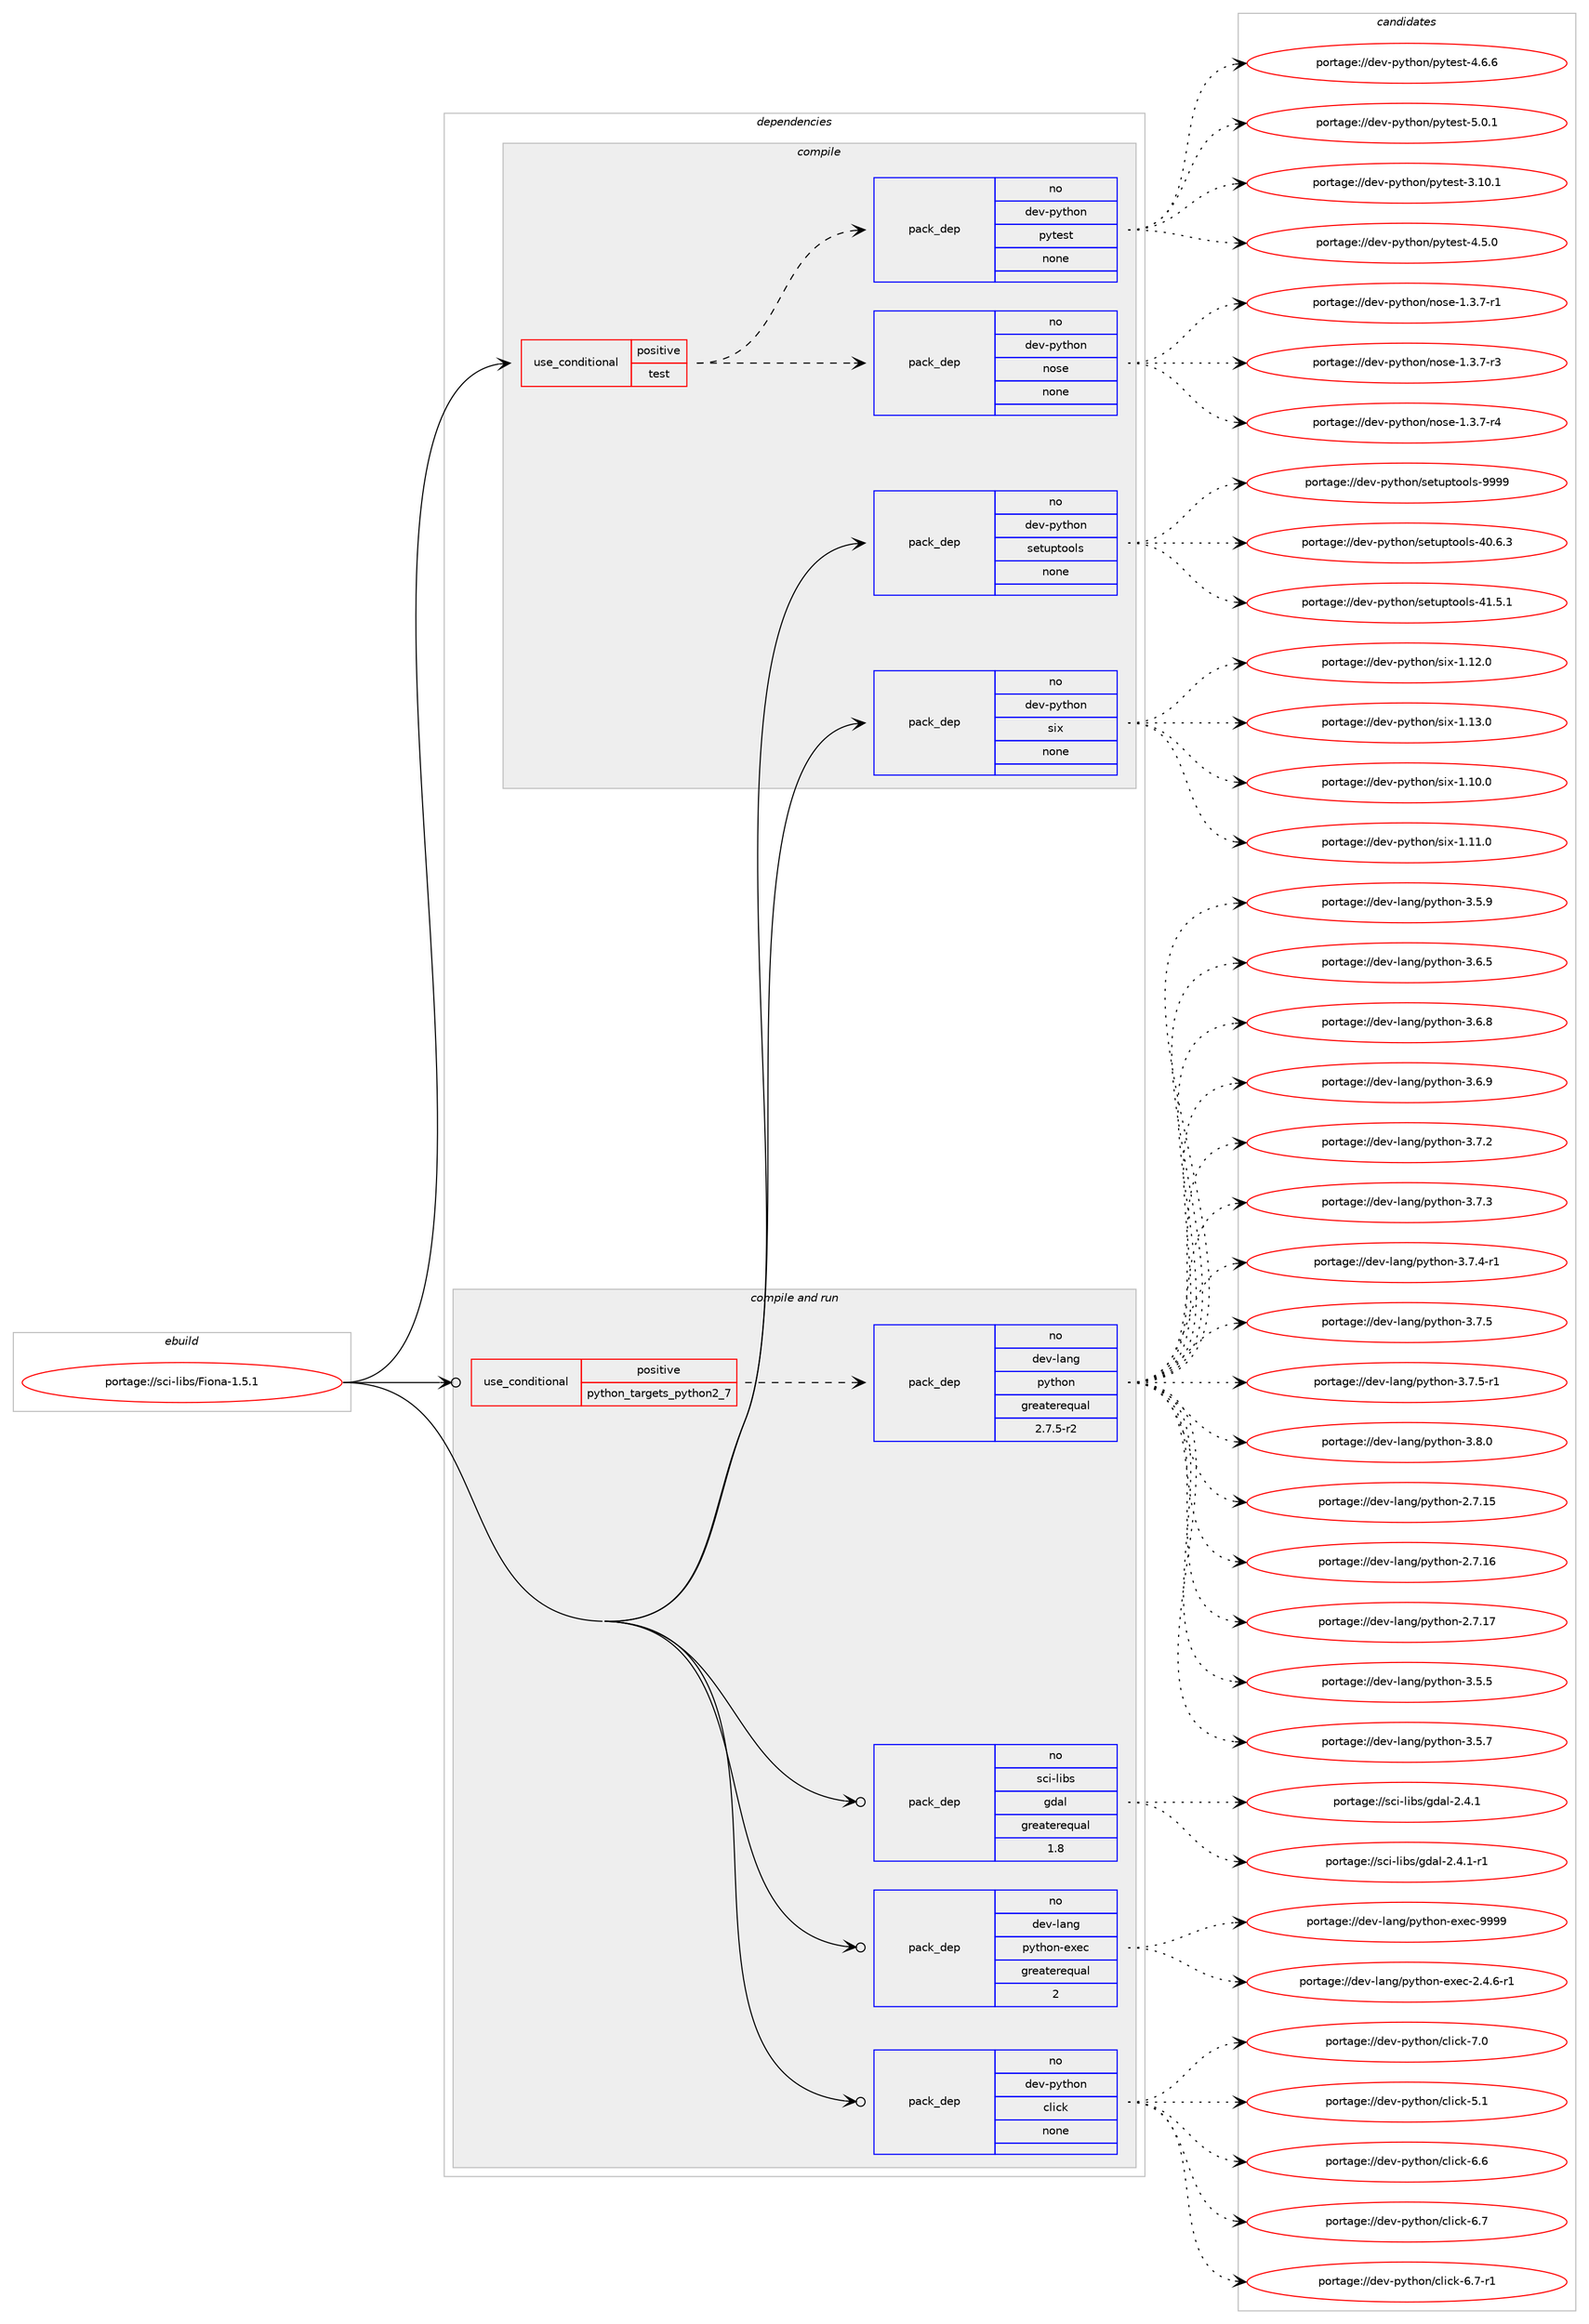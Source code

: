 digraph prolog {

# *************
# Graph options
# *************

newrank=true;
concentrate=true;
compound=true;
graph [rankdir=LR,fontname=Helvetica,fontsize=10,ranksep=1.5];#, ranksep=2.5, nodesep=0.2];
edge  [arrowhead=vee];
node  [fontname=Helvetica,fontsize=10];

# **********
# The ebuild
# **********

subgraph cluster_leftcol {
color=gray;
rank=same;
label=<<i>ebuild</i>>;
id [label="portage://sci-libs/Fiona-1.5.1", color=red, width=4, href="../sci-libs/Fiona-1.5.1.svg"];
}

# ****************
# The dependencies
# ****************

subgraph cluster_midcol {
color=gray;
label=<<i>dependencies</i>>;
subgraph cluster_compile {
fillcolor="#eeeeee";
style=filled;
label=<<i>compile</i>>;
subgraph cond96042 {
dependency388370 [label=<<TABLE BORDER="0" CELLBORDER="1" CELLSPACING="0" CELLPADDING="4"><TR><TD ROWSPAN="3" CELLPADDING="10">use_conditional</TD></TR><TR><TD>positive</TD></TR><TR><TD>test</TD></TR></TABLE>>, shape=none, color=red];
subgraph pack285747 {
dependency388371 [label=<<TABLE BORDER="0" CELLBORDER="1" CELLSPACING="0" CELLPADDING="4" WIDTH="220"><TR><TD ROWSPAN="6" CELLPADDING="30">pack_dep</TD></TR><TR><TD WIDTH="110">no</TD></TR><TR><TD>dev-python</TD></TR><TR><TD>nose</TD></TR><TR><TD>none</TD></TR><TR><TD></TD></TR></TABLE>>, shape=none, color=blue];
}
dependency388370:e -> dependency388371:w [weight=20,style="dashed",arrowhead="vee"];
subgraph pack285748 {
dependency388372 [label=<<TABLE BORDER="0" CELLBORDER="1" CELLSPACING="0" CELLPADDING="4" WIDTH="220"><TR><TD ROWSPAN="6" CELLPADDING="30">pack_dep</TD></TR><TR><TD WIDTH="110">no</TD></TR><TR><TD>dev-python</TD></TR><TR><TD>pytest</TD></TR><TR><TD>none</TD></TR><TR><TD></TD></TR></TABLE>>, shape=none, color=blue];
}
dependency388370:e -> dependency388372:w [weight=20,style="dashed",arrowhead="vee"];
}
id:e -> dependency388370:w [weight=20,style="solid",arrowhead="vee"];
subgraph pack285749 {
dependency388373 [label=<<TABLE BORDER="0" CELLBORDER="1" CELLSPACING="0" CELLPADDING="4" WIDTH="220"><TR><TD ROWSPAN="6" CELLPADDING="30">pack_dep</TD></TR><TR><TD WIDTH="110">no</TD></TR><TR><TD>dev-python</TD></TR><TR><TD>setuptools</TD></TR><TR><TD>none</TD></TR><TR><TD></TD></TR></TABLE>>, shape=none, color=blue];
}
id:e -> dependency388373:w [weight=20,style="solid",arrowhead="vee"];
subgraph pack285750 {
dependency388374 [label=<<TABLE BORDER="0" CELLBORDER="1" CELLSPACING="0" CELLPADDING="4" WIDTH="220"><TR><TD ROWSPAN="6" CELLPADDING="30">pack_dep</TD></TR><TR><TD WIDTH="110">no</TD></TR><TR><TD>dev-python</TD></TR><TR><TD>six</TD></TR><TR><TD>none</TD></TR><TR><TD></TD></TR></TABLE>>, shape=none, color=blue];
}
id:e -> dependency388374:w [weight=20,style="solid",arrowhead="vee"];
}
subgraph cluster_compileandrun {
fillcolor="#eeeeee";
style=filled;
label=<<i>compile and run</i>>;
subgraph cond96043 {
dependency388375 [label=<<TABLE BORDER="0" CELLBORDER="1" CELLSPACING="0" CELLPADDING="4"><TR><TD ROWSPAN="3" CELLPADDING="10">use_conditional</TD></TR><TR><TD>positive</TD></TR><TR><TD>python_targets_python2_7</TD></TR></TABLE>>, shape=none, color=red];
subgraph pack285751 {
dependency388376 [label=<<TABLE BORDER="0" CELLBORDER="1" CELLSPACING="0" CELLPADDING="4" WIDTH="220"><TR><TD ROWSPAN="6" CELLPADDING="30">pack_dep</TD></TR><TR><TD WIDTH="110">no</TD></TR><TR><TD>dev-lang</TD></TR><TR><TD>python</TD></TR><TR><TD>greaterequal</TD></TR><TR><TD>2.7.5-r2</TD></TR></TABLE>>, shape=none, color=blue];
}
dependency388375:e -> dependency388376:w [weight=20,style="dashed",arrowhead="vee"];
}
id:e -> dependency388375:w [weight=20,style="solid",arrowhead="odotvee"];
subgraph pack285752 {
dependency388377 [label=<<TABLE BORDER="0" CELLBORDER="1" CELLSPACING="0" CELLPADDING="4" WIDTH="220"><TR><TD ROWSPAN="6" CELLPADDING="30">pack_dep</TD></TR><TR><TD WIDTH="110">no</TD></TR><TR><TD>dev-lang</TD></TR><TR><TD>python-exec</TD></TR><TR><TD>greaterequal</TD></TR><TR><TD>2</TD></TR></TABLE>>, shape=none, color=blue];
}
id:e -> dependency388377:w [weight=20,style="solid",arrowhead="odotvee"];
subgraph pack285753 {
dependency388378 [label=<<TABLE BORDER="0" CELLBORDER="1" CELLSPACING="0" CELLPADDING="4" WIDTH="220"><TR><TD ROWSPAN="6" CELLPADDING="30">pack_dep</TD></TR><TR><TD WIDTH="110">no</TD></TR><TR><TD>dev-python</TD></TR><TR><TD>click</TD></TR><TR><TD>none</TD></TR><TR><TD></TD></TR></TABLE>>, shape=none, color=blue];
}
id:e -> dependency388378:w [weight=20,style="solid",arrowhead="odotvee"];
subgraph pack285754 {
dependency388379 [label=<<TABLE BORDER="0" CELLBORDER="1" CELLSPACING="0" CELLPADDING="4" WIDTH="220"><TR><TD ROWSPAN="6" CELLPADDING="30">pack_dep</TD></TR><TR><TD WIDTH="110">no</TD></TR><TR><TD>sci-libs</TD></TR><TR><TD>gdal</TD></TR><TR><TD>greaterequal</TD></TR><TR><TD>1.8</TD></TR></TABLE>>, shape=none, color=blue];
}
id:e -> dependency388379:w [weight=20,style="solid",arrowhead="odotvee"];
}
subgraph cluster_run {
fillcolor="#eeeeee";
style=filled;
label=<<i>run</i>>;
}
}

# **************
# The candidates
# **************

subgraph cluster_choices {
rank=same;
color=gray;
label=<<i>candidates</i>>;

subgraph choice285747 {
color=black;
nodesep=1;
choiceportage10010111845112121116104111110471101111151014549465146554511449 [label="portage://dev-python/nose-1.3.7-r1", color=red, width=4,href="../dev-python/nose-1.3.7-r1.svg"];
choiceportage10010111845112121116104111110471101111151014549465146554511451 [label="portage://dev-python/nose-1.3.7-r3", color=red, width=4,href="../dev-python/nose-1.3.7-r3.svg"];
choiceportage10010111845112121116104111110471101111151014549465146554511452 [label="portage://dev-python/nose-1.3.7-r4", color=red, width=4,href="../dev-python/nose-1.3.7-r4.svg"];
dependency388371:e -> choiceportage10010111845112121116104111110471101111151014549465146554511449:w [style=dotted,weight="100"];
dependency388371:e -> choiceportage10010111845112121116104111110471101111151014549465146554511451:w [style=dotted,weight="100"];
dependency388371:e -> choiceportage10010111845112121116104111110471101111151014549465146554511452:w [style=dotted,weight="100"];
}
subgraph choice285748 {
color=black;
nodesep=1;
choiceportage100101118451121211161041111104711212111610111511645514649484649 [label="portage://dev-python/pytest-3.10.1", color=red, width=4,href="../dev-python/pytest-3.10.1.svg"];
choiceportage1001011184511212111610411111047112121116101115116455246534648 [label="portage://dev-python/pytest-4.5.0", color=red, width=4,href="../dev-python/pytest-4.5.0.svg"];
choiceportage1001011184511212111610411111047112121116101115116455246544654 [label="portage://dev-python/pytest-4.6.6", color=red, width=4,href="../dev-python/pytest-4.6.6.svg"];
choiceportage1001011184511212111610411111047112121116101115116455346484649 [label="portage://dev-python/pytest-5.0.1", color=red, width=4,href="../dev-python/pytest-5.0.1.svg"];
dependency388372:e -> choiceportage100101118451121211161041111104711212111610111511645514649484649:w [style=dotted,weight="100"];
dependency388372:e -> choiceportage1001011184511212111610411111047112121116101115116455246534648:w [style=dotted,weight="100"];
dependency388372:e -> choiceportage1001011184511212111610411111047112121116101115116455246544654:w [style=dotted,weight="100"];
dependency388372:e -> choiceportage1001011184511212111610411111047112121116101115116455346484649:w [style=dotted,weight="100"];
}
subgraph choice285749 {
color=black;
nodesep=1;
choiceportage100101118451121211161041111104711510111611711211611111110811545524846544651 [label="portage://dev-python/setuptools-40.6.3", color=red, width=4,href="../dev-python/setuptools-40.6.3.svg"];
choiceportage100101118451121211161041111104711510111611711211611111110811545524946534649 [label="portage://dev-python/setuptools-41.5.1", color=red, width=4,href="../dev-python/setuptools-41.5.1.svg"];
choiceportage10010111845112121116104111110471151011161171121161111111081154557575757 [label="portage://dev-python/setuptools-9999", color=red, width=4,href="../dev-python/setuptools-9999.svg"];
dependency388373:e -> choiceportage100101118451121211161041111104711510111611711211611111110811545524846544651:w [style=dotted,weight="100"];
dependency388373:e -> choiceportage100101118451121211161041111104711510111611711211611111110811545524946534649:w [style=dotted,weight="100"];
dependency388373:e -> choiceportage10010111845112121116104111110471151011161171121161111111081154557575757:w [style=dotted,weight="100"];
}
subgraph choice285750 {
color=black;
nodesep=1;
choiceportage100101118451121211161041111104711510512045494649484648 [label="portage://dev-python/six-1.10.0", color=red, width=4,href="../dev-python/six-1.10.0.svg"];
choiceportage100101118451121211161041111104711510512045494649494648 [label="portage://dev-python/six-1.11.0", color=red, width=4,href="../dev-python/six-1.11.0.svg"];
choiceportage100101118451121211161041111104711510512045494649504648 [label="portage://dev-python/six-1.12.0", color=red, width=4,href="../dev-python/six-1.12.0.svg"];
choiceportage100101118451121211161041111104711510512045494649514648 [label="portage://dev-python/six-1.13.0", color=red, width=4,href="../dev-python/six-1.13.0.svg"];
dependency388374:e -> choiceportage100101118451121211161041111104711510512045494649484648:w [style=dotted,weight="100"];
dependency388374:e -> choiceportage100101118451121211161041111104711510512045494649494648:w [style=dotted,weight="100"];
dependency388374:e -> choiceportage100101118451121211161041111104711510512045494649504648:w [style=dotted,weight="100"];
dependency388374:e -> choiceportage100101118451121211161041111104711510512045494649514648:w [style=dotted,weight="100"];
}
subgraph choice285751 {
color=black;
nodesep=1;
choiceportage10010111845108971101034711212111610411111045504655464953 [label="portage://dev-lang/python-2.7.15", color=red, width=4,href="../dev-lang/python-2.7.15.svg"];
choiceportage10010111845108971101034711212111610411111045504655464954 [label="portage://dev-lang/python-2.7.16", color=red, width=4,href="../dev-lang/python-2.7.16.svg"];
choiceportage10010111845108971101034711212111610411111045504655464955 [label="portage://dev-lang/python-2.7.17", color=red, width=4,href="../dev-lang/python-2.7.17.svg"];
choiceportage100101118451089711010347112121116104111110455146534653 [label="portage://dev-lang/python-3.5.5", color=red, width=4,href="../dev-lang/python-3.5.5.svg"];
choiceportage100101118451089711010347112121116104111110455146534655 [label="portage://dev-lang/python-3.5.7", color=red, width=4,href="../dev-lang/python-3.5.7.svg"];
choiceportage100101118451089711010347112121116104111110455146534657 [label="portage://dev-lang/python-3.5.9", color=red, width=4,href="../dev-lang/python-3.5.9.svg"];
choiceportage100101118451089711010347112121116104111110455146544653 [label="portage://dev-lang/python-3.6.5", color=red, width=4,href="../dev-lang/python-3.6.5.svg"];
choiceportage100101118451089711010347112121116104111110455146544656 [label="portage://dev-lang/python-3.6.8", color=red, width=4,href="../dev-lang/python-3.6.8.svg"];
choiceportage100101118451089711010347112121116104111110455146544657 [label="portage://dev-lang/python-3.6.9", color=red, width=4,href="../dev-lang/python-3.6.9.svg"];
choiceportage100101118451089711010347112121116104111110455146554650 [label="portage://dev-lang/python-3.7.2", color=red, width=4,href="../dev-lang/python-3.7.2.svg"];
choiceportage100101118451089711010347112121116104111110455146554651 [label="portage://dev-lang/python-3.7.3", color=red, width=4,href="../dev-lang/python-3.7.3.svg"];
choiceportage1001011184510897110103471121211161041111104551465546524511449 [label="portage://dev-lang/python-3.7.4-r1", color=red, width=4,href="../dev-lang/python-3.7.4-r1.svg"];
choiceportage100101118451089711010347112121116104111110455146554653 [label="portage://dev-lang/python-3.7.5", color=red, width=4,href="../dev-lang/python-3.7.5.svg"];
choiceportage1001011184510897110103471121211161041111104551465546534511449 [label="portage://dev-lang/python-3.7.5-r1", color=red, width=4,href="../dev-lang/python-3.7.5-r1.svg"];
choiceportage100101118451089711010347112121116104111110455146564648 [label="portage://dev-lang/python-3.8.0", color=red, width=4,href="../dev-lang/python-3.8.0.svg"];
dependency388376:e -> choiceportage10010111845108971101034711212111610411111045504655464953:w [style=dotted,weight="100"];
dependency388376:e -> choiceportage10010111845108971101034711212111610411111045504655464954:w [style=dotted,weight="100"];
dependency388376:e -> choiceportage10010111845108971101034711212111610411111045504655464955:w [style=dotted,weight="100"];
dependency388376:e -> choiceportage100101118451089711010347112121116104111110455146534653:w [style=dotted,weight="100"];
dependency388376:e -> choiceportage100101118451089711010347112121116104111110455146534655:w [style=dotted,weight="100"];
dependency388376:e -> choiceportage100101118451089711010347112121116104111110455146534657:w [style=dotted,weight="100"];
dependency388376:e -> choiceportage100101118451089711010347112121116104111110455146544653:w [style=dotted,weight="100"];
dependency388376:e -> choiceportage100101118451089711010347112121116104111110455146544656:w [style=dotted,weight="100"];
dependency388376:e -> choiceportage100101118451089711010347112121116104111110455146544657:w [style=dotted,weight="100"];
dependency388376:e -> choiceportage100101118451089711010347112121116104111110455146554650:w [style=dotted,weight="100"];
dependency388376:e -> choiceportage100101118451089711010347112121116104111110455146554651:w [style=dotted,weight="100"];
dependency388376:e -> choiceportage1001011184510897110103471121211161041111104551465546524511449:w [style=dotted,weight="100"];
dependency388376:e -> choiceportage100101118451089711010347112121116104111110455146554653:w [style=dotted,weight="100"];
dependency388376:e -> choiceportage1001011184510897110103471121211161041111104551465546534511449:w [style=dotted,weight="100"];
dependency388376:e -> choiceportage100101118451089711010347112121116104111110455146564648:w [style=dotted,weight="100"];
}
subgraph choice285752 {
color=black;
nodesep=1;
choiceportage10010111845108971101034711212111610411111045101120101994550465246544511449 [label="portage://dev-lang/python-exec-2.4.6-r1", color=red, width=4,href="../dev-lang/python-exec-2.4.6-r1.svg"];
choiceportage10010111845108971101034711212111610411111045101120101994557575757 [label="portage://dev-lang/python-exec-9999", color=red, width=4,href="../dev-lang/python-exec-9999.svg"];
dependency388377:e -> choiceportage10010111845108971101034711212111610411111045101120101994550465246544511449:w [style=dotted,weight="100"];
dependency388377:e -> choiceportage10010111845108971101034711212111610411111045101120101994557575757:w [style=dotted,weight="100"];
}
subgraph choice285753 {
color=black;
nodesep=1;
choiceportage1001011184511212111610411111047991081059910745534649 [label="portage://dev-python/click-5.1", color=red, width=4,href="../dev-python/click-5.1.svg"];
choiceportage1001011184511212111610411111047991081059910745544654 [label="portage://dev-python/click-6.6", color=red, width=4,href="../dev-python/click-6.6.svg"];
choiceportage1001011184511212111610411111047991081059910745544655 [label="portage://dev-python/click-6.7", color=red, width=4,href="../dev-python/click-6.7.svg"];
choiceportage10010111845112121116104111110479910810599107455446554511449 [label="portage://dev-python/click-6.7-r1", color=red, width=4,href="../dev-python/click-6.7-r1.svg"];
choiceportage1001011184511212111610411111047991081059910745554648 [label="portage://dev-python/click-7.0", color=red, width=4,href="../dev-python/click-7.0.svg"];
dependency388378:e -> choiceportage1001011184511212111610411111047991081059910745534649:w [style=dotted,weight="100"];
dependency388378:e -> choiceportage1001011184511212111610411111047991081059910745544654:w [style=dotted,weight="100"];
dependency388378:e -> choiceportage1001011184511212111610411111047991081059910745544655:w [style=dotted,weight="100"];
dependency388378:e -> choiceportage10010111845112121116104111110479910810599107455446554511449:w [style=dotted,weight="100"];
dependency388378:e -> choiceportage1001011184511212111610411111047991081059910745554648:w [style=dotted,weight="100"];
}
subgraph choice285754 {
color=black;
nodesep=1;
choiceportage1159910545108105981154710310097108455046524649 [label="portage://sci-libs/gdal-2.4.1", color=red, width=4,href="../sci-libs/gdal-2.4.1.svg"];
choiceportage11599105451081059811547103100971084550465246494511449 [label="portage://sci-libs/gdal-2.4.1-r1", color=red, width=4,href="../sci-libs/gdal-2.4.1-r1.svg"];
dependency388379:e -> choiceportage1159910545108105981154710310097108455046524649:w [style=dotted,weight="100"];
dependency388379:e -> choiceportage11599105451081059811547103100971084550465246494511449:w [style=dotted,weight="100"];
}
}

}
